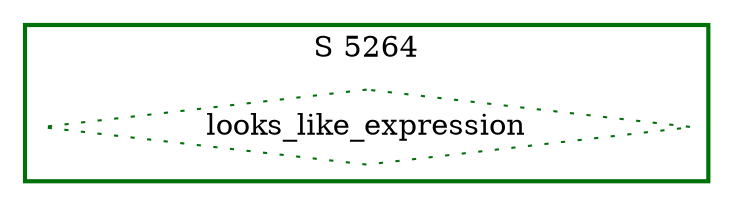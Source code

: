 digraph G {
  ratio=0.500000;
  "UV looks_like_expression (5264)" [shape=diamond,
                                     label="looks_like_expression",
                                     color="#007008", style=dotted];
  
  subgraph cluster_5264 { label="S 5264";
    color="#007008";
    style=bold;
    "UV looks_like_expression (5264)"; };
  
  
  }